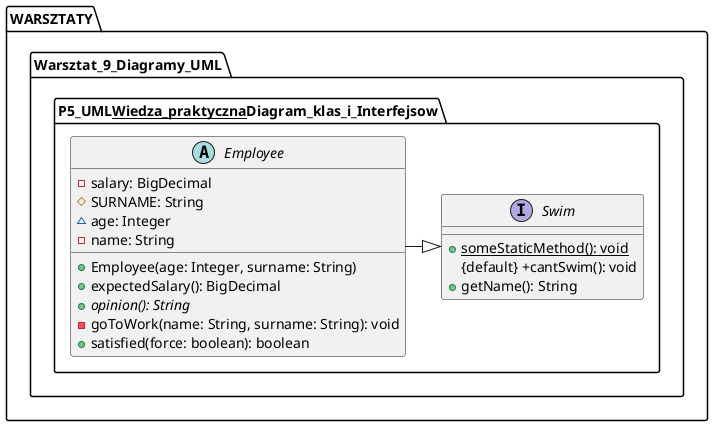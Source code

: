 @startuml

package WARSZTATY.Warsztat_9_Diagramy_UML.P5_UML__Wiedza_praktyczna__Diagram_klas_i_Interfejsow {
    abstract class Employee {
        -salary: BigDecimal
        #SURNAME: String
        ~age: Integer
        -name: String

        +Employee(age: Integer, surname: String)
        +expectedSalary(): BigDecimal
        {abstract} +opinion(): String
        -goToWork(name: String, surname: String): void
        +satisfied(force: boolean): boolean
    }

    interface Swim {
        {static} +someStaticMethod(): void
        {default} +cantSwim(): void
        +getName(): String
    }

    Employee -|> Swim
}

@enduml
